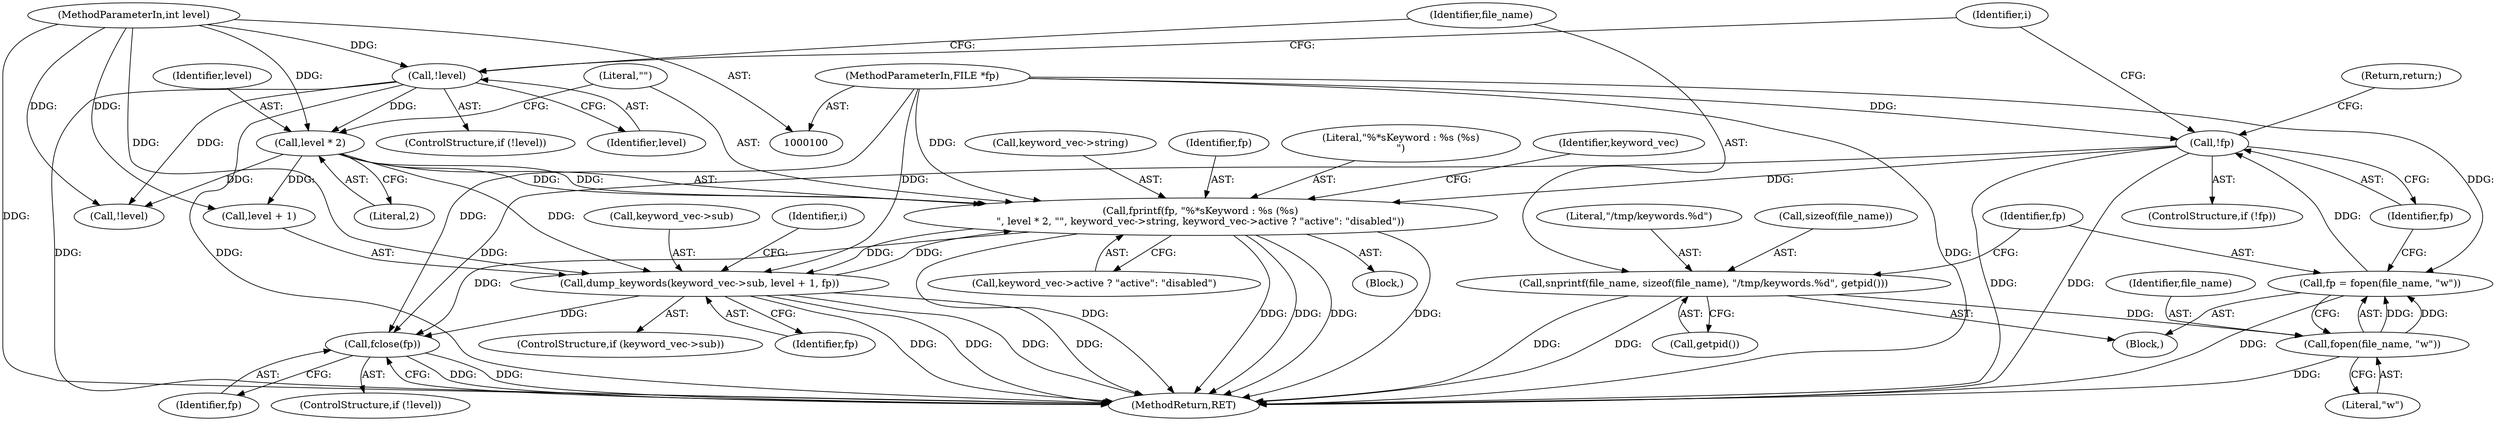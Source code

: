 digraph "1_keepalived_04f2d32871bb3b11d7dc024039952f2fe2750306_11@API" {
"1000143" [label="(Call,fprintf(fp, \"%*sKeyword : %s (%s)\n\", level * 2, \"\", keyword_vec->string, keyword_vec->active ? \"active\": \"disabled\"))"];
"1000124" [label="(Call,!fp)"];
"1000118" [label="(Call,fp = fopen(file_name, \"w\"))"];
"1000120" [label="(Call,fopen(file_name, \"w\"))"];
"1000112" [label="(Call,snprintf(file_name, sizeof(file_name), \"/tmp/keywords.%d\", getpid()))"];
"1000103" [label="(MethodParameterIn,FILE *fp)"];
"1000163" [label="(Call,dump_keywords(keyword_vec->sub, level + 1, fp))"];
"1000143" [label="(Call,fprintf(fp, \"%*sKeyword : %s (%s)\n\", level * 2, \"\", keyword_vec->string, keyword_vec->active ? \"active\": \"disabled\"))"];
"1000146" [label="(Call,level * 2)"];
"1000109" [label="(Call,!level)"];
"1000102" [label="(MethodParameterIn,int level)"];
"1000174" [label="(Call,fclose(fp))"];
"1000121" [label="(Identifier,file_name)"];
"1000153" [label="(Call,keyword_vec->active ? \"active\": \"disabled\")"];
"1000110" [label="(Identifier,level)"];
"1000126" [label="(Return,return;)"];
"1000124" [label="(Call,!fp)"];
"1000148" [label="(Literal,2)"];
"1000147" [label="(Identifier,level)"];
"1000172" [label="(Call,!level)"];
"1000114" [label="(Call,sizeof(file_name))"];
"1000113" [label="(Identifier,file_name)"];
"1000145" [label="(Literal,\"%*sKeyword : %s (%s)\n\")"];
"1000112" [label="(Call,snprintf(file_name, sizeof(file_name), \"/tmp/keywords.%d\", getpid()))"];
"1000103" [label="(MethodParameterIn,FILE *fp)"];
"1000146" [label="(Call,level * 2)"];
"1000164" [label="(Call,keyword_vec->sub)"];
"1000171" [label="(ControlStructure,if (!level))"];
"1000122" [label="(Literal,\"w\")"];
"1000129" [label="(Identifier,i)"];
"1000116" [label="(Literal,\"/tmp/keywords.%d\")"];
"1000175" [label="(Identifier,fp)"];
"1000176" [label="(MethodReturn,RET)"];
"1000161" [label="(Identifier,keyword_vec)"];
"1000137" [label="(Block,)"];
"1000118" [label="(Call,fp = fopen(file_name, \"w\"))"];
"1000150" [label="(Call,keyword_vec->string)"];
"1000111" [label="(Block,)"];
"1000102" [label="(MethodParameterIn,int level)"];
"1000174" [label="(Call,fclose(fp))"];
"1000136" [label="(Identifier,i)"];
"1000144" [label="(Identifier,fp)"];
"1000149" [label="(Literal,\"\")"];
"1000120" [label="(Call,fopen(file_name, \"w\"))"];
"1000119" [label="(Identifier,fp)"];
"1000159" [label="(ControlStructure,if (keyword_vec->sub))"];
"1000117" [label="(Call,getpid())"];
"1000163" [label="(Call,dump_keywords(keyword_vec->sub, level + 1, fp))"];
"1000109" [label="(Call,!level)"];
"1000108" [label="(ControlStructure,if (!level))"];
"1000123" [label="(ControlStructure,if (!fp))"];
"1000143" [label="(Call,fprintf(fp, \"%*sKeyword : %s (%s)\n\", level * 2, \"\", keyword_vec->string, keyword_vec->active ? \"active\": \"disabled\"))"];
"1000125" [label="(Identifier,fp)"];
"1000170" [label="(Identifier,fp)"];
"1000167" [label="(Call,level + 1)"];
"1000143" -> "1000137"  [label="AST: "];
"1000143" -> "1000153"  [label="CFG: "];
"1000144" -> "1000143"  [label="AST: "];
"1000145" -> "1000143"  [label="AST: "];
"1000146" -> "1000143"  [label="AST: "];
"1000149" -> "1000143"  [label="AST: "];
"1000150" -> "1000143"  [label="AST: "];
"1000153" -> "1000143"  [label="AST: "];
"1000161" -> "1000143"  [label="CFG: "];
"1000143" -> "1000176"  [label="DDG: "];
"1000143" -> "1000176"  [label="DDG: "];
"1000143" -> "1000176"  [label="DDG: "];
"1000143" -> "1000176"  [label="DDG: "];
"1000143" -> "1000176"  [label="DDG: "];
"1000124" -> "1000143"  [label="DDG: "];
"1000163" -> "1000143"  [label="DDG: "];
"1000103" -> "1000143"  [label="DDG: "];
"1000146" -> "1000143"  [label="DDG: "];
"1000146" -> "1000143"  [label="DDG: "];
"1000143" -> "1000163"  [label="DDG: "];
"1000143" -> "1000174"  [label="DDG: "];
"1000124" -> "1000123"  [label="AST: "];
"1000124" -> "1000125"  [label="CFG: "];
"1000125" -> "1000124"  [label="AST: "];
"1000126" -> "1000124"  [label="CFG: "];
"1000129" -> "1000124"  [label="CFG: "];
"1000124" -> "1000176"  [label="DDG: "];
"1000124" -> "1000176"  [label="DDG: "];
"1000118" -> "1000124"  [label="DDG: "];
"1000103" -> "1000124"  [label="DDG: "];
"1000124" -> "1000174"  [label="DDG: "];
"1000118" -> "1000111"  [label="AST: "];
"1000118" -> "1000120"  [label="CFG: "];
"1000119" -> "1000118"  [label="AST: "];
"1000120" -> "1000118"  [label="AST: "];
"1000125" -> "1000118"  [label="CFG: "];
"1000118" -> "1000176"  [label="DDG: "];
"1000120" -> "1000118"  [label="DDG: "];
"1000120" -> "1000118"  [label="DDG: "];
"1000103" -> "1000118"  [label="DDG: "];
"1000120" -> "1000122"  [label="CFG: "];
"1000121" -> "1000120"  [label="AST: "];
"1000122" -> "1000120"  [label="AST: "];
"1000120" -> "1000176"  [label="DDG: "];
"1000112" -> "1000120"  [label="DDG: "];
"1000112" -> "1000111"  [label="AST: "];
"1000112" -> "1000117"  [label="CFG: "];
"1000113" -> "1000112"  [label="AST: "];
"1000114" -> "1000112"  [label="AST: "];
"1000116" -> "1000112"  [label="AST: "];
"1000117" -> "1000112"  [label="AST: "];
"1000119" -> "1000112"  [label="CFG: "];
"1000112" -> "1000176"  [label="DDG: "];
"1000112" -> "1000176"  [label="DDG: "];
"1000103" -> "1000100"  [label="AST: "];
"1000103" -> "1000176"  [label="DDG: "];
"1000103" -> "1000163"  [label="DDG: "];
"1000103" -> "1000174"  [label="DDG: "];
"1000163" -> "1000159"  [label="AST: "];
"1000163" -> "1000170"  [label="CFG: "];
"1000164" -> "1000163"  [label="AST: "];
"1000167" -> "1000163"  [label="AST: "];
"1000170" -> "1000163"  [label="AST: "];
"1000136" -> "1000163"  [label="CFG: "];
"1000163" -> "1000176"  [label="DDG: "];
"1000163" -> "1000176"  [label="DDG: "];
"1000163" -> "1000176"  [label="DDG: "];
"1000163" -> "1000176"  [label="DDG: "];
"1000146" -> "1000163"  [label="DDG: "];
"1000102" -> "1000163"  [label="DDG: "];
"1000163" -> "1000174"  [label="DDG: "];
"1000146" -> "1000148"  [label="CFG: "];
"1000147" -> "1000146"  [label="AST: "];
"1000148" -> "1000146"  [label="AST: "];
"1000149" -> "1000146"  [label="CFG: "];
"1000109" -> "1000146"  [label="DDG: "];
"1000102" -> "1000146"  [label="DDG: "];
"1000146" -> "1000167"  [label="DDG: "];
"1000146" -> "1000172"  [label="DDG: "];
"1000109" -> "1000108"  [label="AST: "];
"1000109" -> "1000110"  [label="CFG: "];
"1000110" -> "1000109"  [label="AST: "];
"1000113" -> "1000109"  [label="CFG: "];
"1000129" -> "1000109"  [label="CFG: "];
"1000109" -> "1000176"  [label="DDG: "];
"1000109" -> "1000176"  [label="DDG: "];
"1000102" -> "1000109"  [label="DDG: "];
"1000109" -> "1000172"  [label="DDG: "];
"1000102" -> "1000100"  [label="AST: "];
"1000102" -> "1000176"  [label="DDG: "];
"1000102" -> "1000167"  [label="DDG: "];
"1000102" -> "1000172"  [label="DDG: "];
"1000174" -> "1000171"  [label="AST: "];
"1000174" -> "1000175"  [label="CFG: "];
"1000175" -> "1000174"  [label="AST: "];
"1000176" -> "1000174"  [label="CFG: "];
"1000174" -> "1000176"  [label="DDG: "];
"1000174" -> "1000176"  [label="DDG: "];
}
